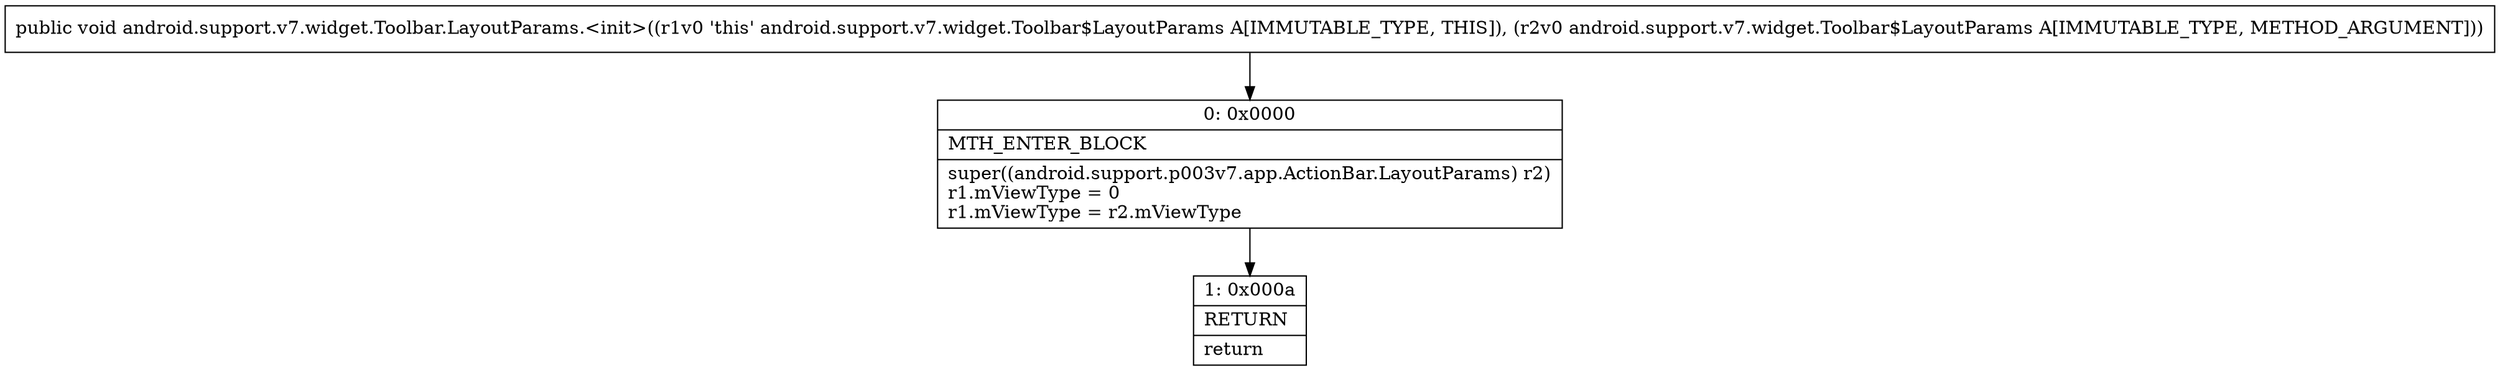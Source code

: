 digraph "CFG forandroid.support.v7.widget.Toolbar.LayoutParams.\<init\>(Landroid\/support\/v7\/widget\/Toolbar$LayoutParams;)V" {
Node_0 [shape=record,label="{0\:\ 0x0000|MTH_ENTER_BLOCK\l|super((android.support.p003v7.app.ActionBar.LayoutParams) r2)\lr1.mViewType = 0\lr1.mViewType = r2.mViewType\l}"];
Node_1 [shape=record,label="{1\:\ 0x000a|RETURN\l|return\l}"];
MethodNode[shape=record,label="{public void android.support.v7.widget.Toolbar.LayoutParams.\<init\>((r1v0 'this' android.support.v7.widget.Toolbar$LayoutParams A[IMMUTABLE_TYPE, THIS]), (r2v0 android.support.v7.widget.Toolbar$LayoutParams A[IMMUTABLE_TYPE, METHOD_ARGUMENT])) }"];
MethodNode -> Node_0;
Node_0 -> Node_1;
}

